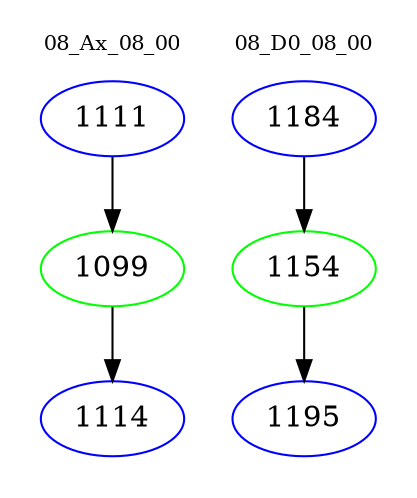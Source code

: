 digraph{
subgraph cluster_0 {
color = white
label = "08_Ax_08_00";
fontsize=10;
T0_1111 [label="1111", color="blue"]
T0_1111 -> T0_1099 [color="black"]
T0_1099 [label="1099", color="green"]
T0_1099 -> T0_1114 [color="black"]
T0_1114 [label="1114", color="blue"]
}
subgraph cluster_1 {
color = white
label = "08_D0_08_00";
fontsize=10;
T1_1184 [label="1184", color="blue"]
T1_1184 -> T1_1154 [color="black"]
T1_1154 [label="1154", color="green"]
T1_1154 -> T1_1195 [color="black"]
T1_1195 [label="1195", color="blue"]
}
}

